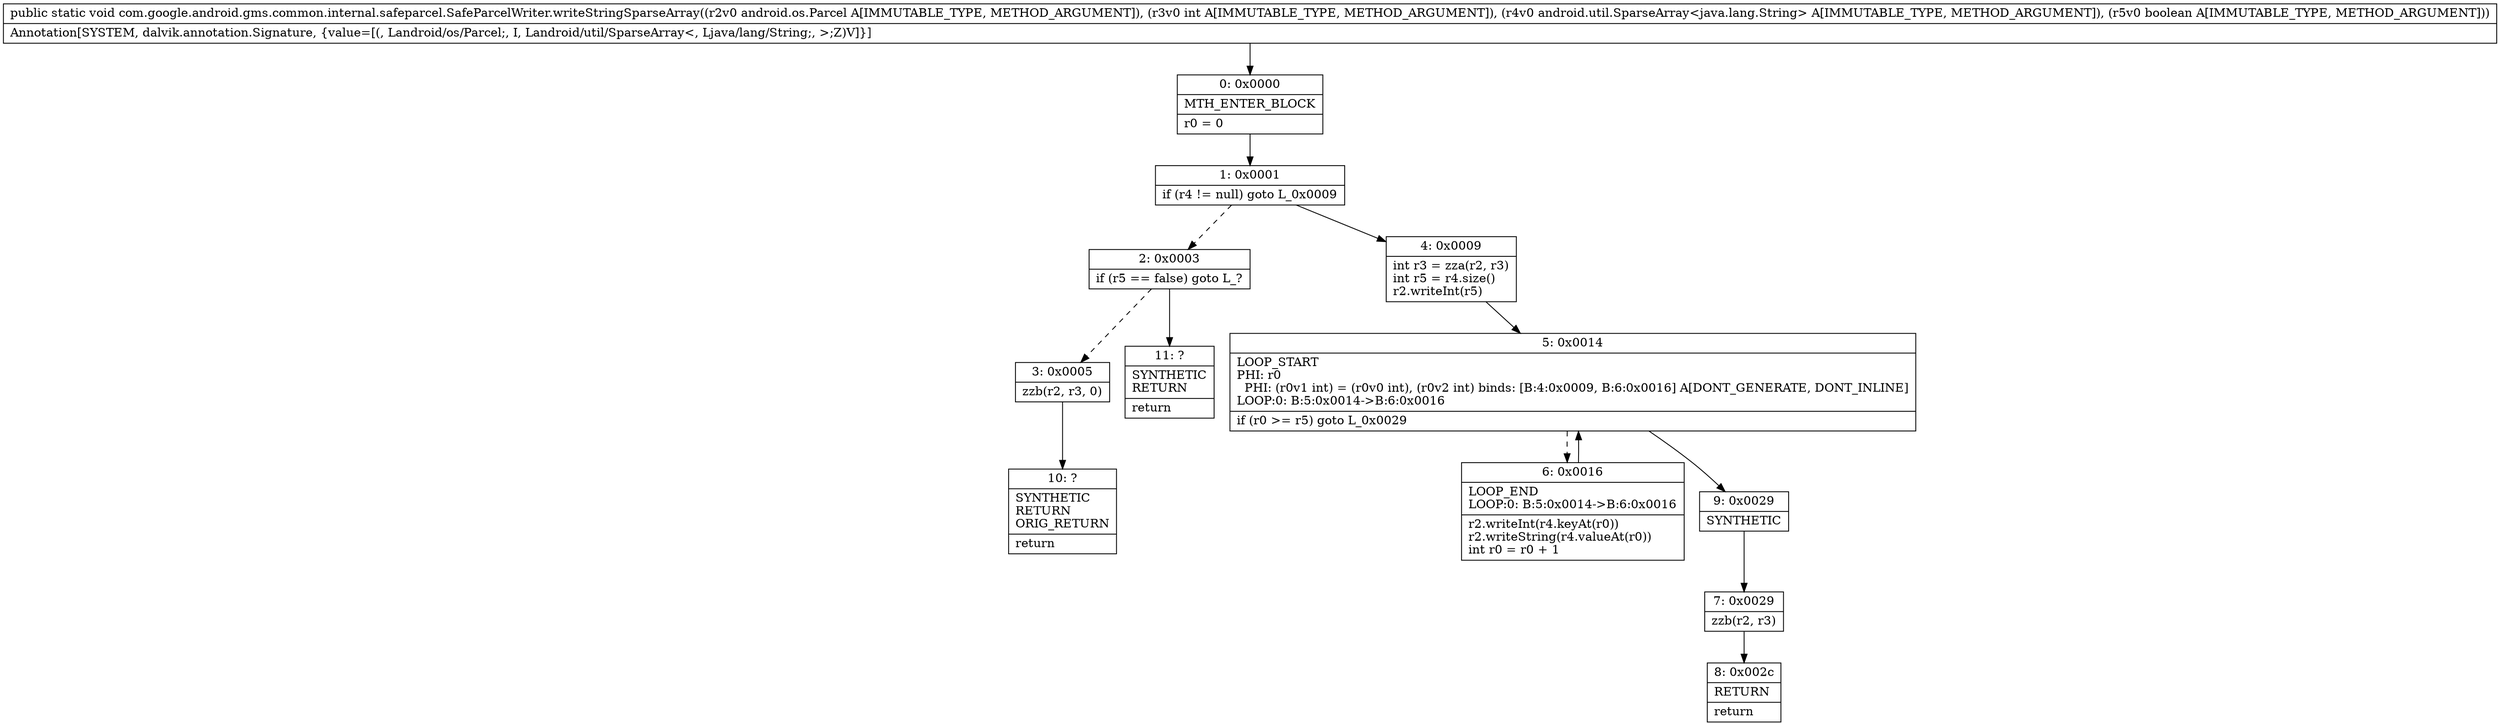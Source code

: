 digraph "CFG forcom.google.android.gms.common.internal.safeparcel.SafeParcelWriter.writeStringSparseArray(Landroid\/os\/Parcel;ILandroid\/util\/SparseArray;Z)V" {
Node_0 [shape=record,label="{0\:\ 0x0000|MTH_ENTER_BLOCK\l|r0 = 0\l}"];
Node_1 [shape=record,label="{1\:\ 0x0001|if (r4 != null) goto L_0x0009\l}"];
Node_2 [shape=record,label="{2\:\ 0x0003|if (r5 == false) goto L_?\l}"];
Node_3 [shape=record,label="{3\:\ 0x0005|zzb(r2, r3, 0)\l}"];
Node_4 [shape=record,label="{4\:\ 0x0009|int r3 = zza(r2, r3)\lint r5 = r4.size()\lr2.writeInt(r5)\l}"];
Node_5 [shape=record,label="{5\:\ 0x0014|LOOP_START\lPHI: r0 \l  PHI: (r0v1 int) = (r0v0 int), (r0v2 int) binds: [B:4:0x0009, B:6:0x0016] A[DONT_GENERATE, DONT_INLINE]\lLOOP:0: B:5:0x0014\-\>B:6:0x0016\l|if (r0 \>= r5) goto L_0x0029\l}"];
Node_6 [shape=record,label="{6\:\ 0x0016|LOOP_END\lLOOP:0: B:5:0x0014\-\>B:6:0x0016\l|r2.writeInt(r4.keyAt(r0))\lr2.writeString(r4.valueAt(r0))\lint r0 = r0 + 1\l}"];
Node_7 [shape=record,label="{7\:\ 0x0029|zzb(r2, r3)\l}"];
Node_8 [shape=record,label="{8\:\ 0x002c|RETURN\l|return\l}"];
Node_9 [shape=record,label="{9\:\ 0x0029|SYNTHETIC\l}"];
Node_10 [shape=record,label="{10\:\ ?|SYNTHETIC\lRETURN\lORIG_RETURN\l|return\l}"];
Node_11 [shape=record,label="{11\:\ ?|SYNTHETIC\lRETURN\l|return\l}"];
MethodNode[shape=record,label="{public static void com.google.android.gms.common.internal.safeparcel.SafeParcelWriter.writeStringSparseArray((r2v0 android.os.Parcel A[IMMUTABLE_TYPE, METHOD_ARGUMENT]), (r3v0 int A[IMMUTABLE_TYPE, METHOD_ARGUMENT]), (r4v0 android.util.SparseArray\<java.lang.String\> A[IMMUTABLE_TYPE, METHOD_ARGUMENT]), (r5v0 boolean A[IMMUTABLE_TYPE, METHOD_ARGUMENT]))  | Annotation[SYSTEM, dalvik.annotation.Signature, \{value=[(, Landroid\/os\/Parcel;, I, Landroid\/util\/SparseArray\<, Ljava\/lang\/String;, \>;Z)V]\}]\l}"];
MethodNode -> Node_0;
Node_0 -> Node_1;
Node_1 -> Node_2[style=dashed];
Node_1 -> Node_4;
Node_2 -> Node_3[style=dashed];
Node_2 -> Node_11;
Node_3 -> Node_10;
Node_4 -> Node_5;
Node_5 -> Node_6[style=dashed];
Node_5 -> Node_9;
Node_6 -> Node_5;
Node_7 -> Node_8;
Node_9 -> Node_7;
}

